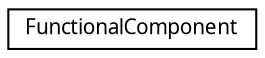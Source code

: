 digraph "Graphical Class Hierarchy"
{
  edge [fontname="FreeSans.ttf",fontsize="10",labelfontname="FreeSans.ttf",labelfontsize="10"];
  node [fontname="FreeSans.ttf",fontsize="10",shape=record];
  rankdir="LR";
  Node0 [label="FunctionalComponent",height=0.2,width=0.4,color="black", fillcolor="white", style="filled",URL="$classsbol_1_1_functional_component.html",tooltip="The FunctionalComponent class is used to specify the functional usage of a ComponentDefinition inside..."];
}
